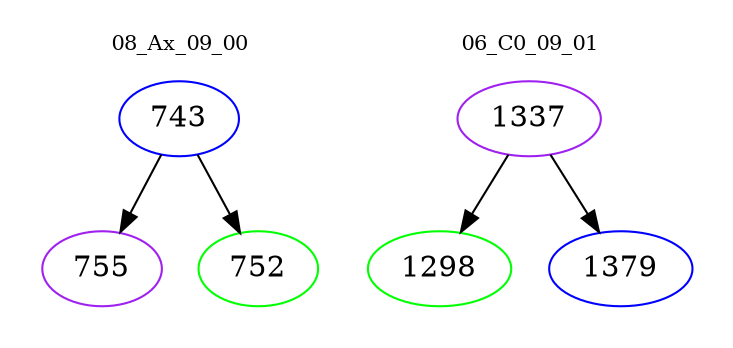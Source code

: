 digraph{
subgraph cluster_0 {
color = white
label = "08_Ax_09_00";
fontsize=10;
T0_743 [label="743", color="blue"]
T0_743 -> T0_755 [color="black"]
T0_755 [label="755", color="purple"]
T0_743 -> T0_752 [color="black"]
T0_752 [label="752", color="green"]
}
subgraph cluster_1 {
color = white
label = "06_C0_09_01";
fontsize=10;
T1_1337 [label="1337", color="purple"]
T1_1337 -> T1_1298 [color="black"]
T1_1298 [label="1298", color="green"]
T1_1337 -> T1_1379 [color="black"]
T1_1379 [label="1379", color="blue"]
}
}
